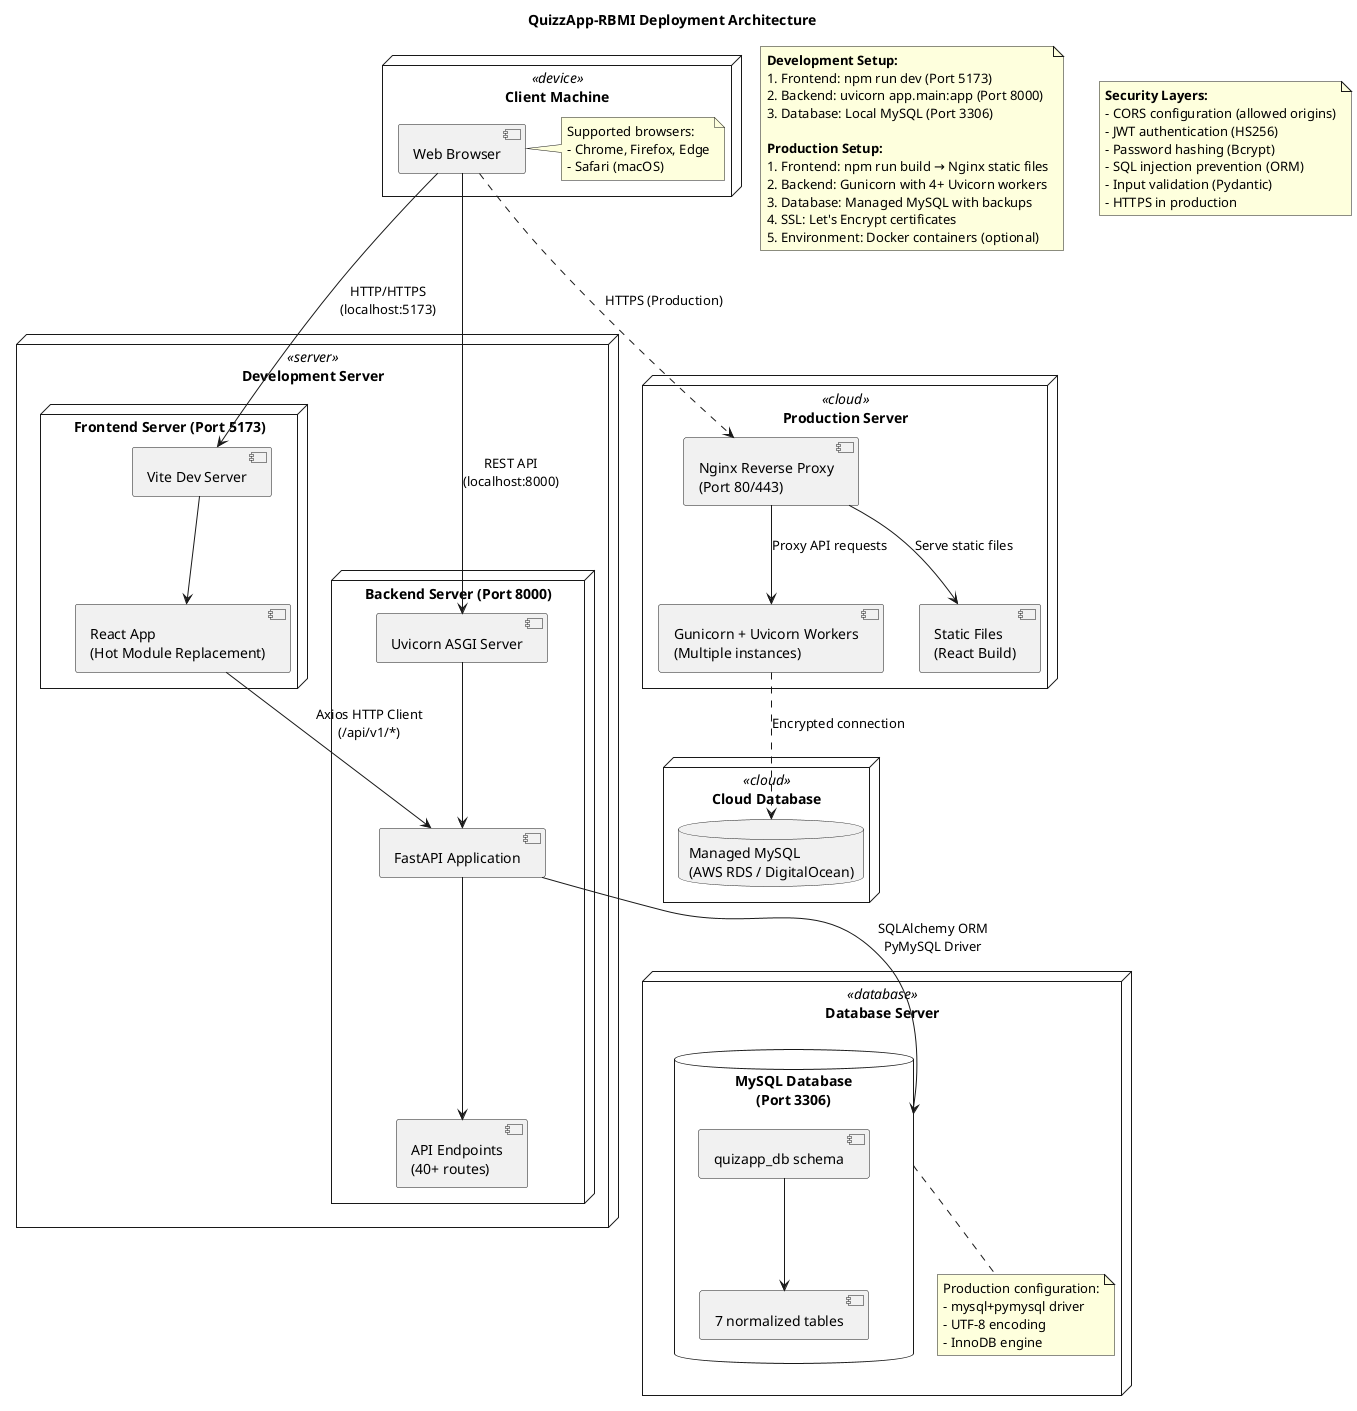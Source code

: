 @startuml Deployment Diagram

title QuizzApp-RBMI Deployment Architecture

node "Client Machine" <<device>> {
    [Web Browser] as Browser
    note right of Browser
        Supported browsers:
        - Chrome, Firefox, Edge
        - Safari (macOS)
    end note
}

node "Development Server" <<server>> {
    
    node "Frontend Server (Port 5173)" as FrontendNode {
        component "Vite Dev Server" as ViteServer
        component "React App\n(Hot Module Replacement)" as ReactApp
        
        ViteServer --> ReactApp
    }
    
    node "Backend Server (Port 8000)" as BackendNode {
        component "Uvicorn ASGI Server" as Uvicorn
        component "FastAPI Application" as FastAPIApp
        component "API Endpoints\n(40+ routes)" as APIEndpoints
        
        Uvicorn --> FastAPIApp
        FastAPIApp --> APIEndpoints
    }
}

node "Database Server" <<database>> {
    database "MySQL Database\n(Port 3306)" as MySQLDB {
        [quizapp_db schema] as DBSchema
        [7 normalized tables] as Tables
        
        DBSchema --> Tables
    }
    
    note bottom of MySQLDB
        Production configuration:
        - mysql+pymysql driver
        - UTF-8 encoding
        - InnoDB engine
    end note
}

' Connections
Browser -down-> ViteServer : HTTP/HTTPS\n(localhost:5173)
Browser -down-> Uvicorn : REST API\n(localhost:8000)
ReactApp -down-> FastAPIApp : Axios HTTP Client\n(/api/v1/*)

FastAPIApp -down-> MySQLDB : SQLAlchemy ORM\nPyMySQL Driver

' Alternative deployment
node "Production Server" <<cloud>> {
    component "Nginx Reverse Proxy\n(Port 80/443)" as Nginx
    component "Gunicorn + Uvicorn Workers\n(Multiple instances)" as Gunicorn
    component "Static Files\n(React Build)" as StaticFiles
    
    Nginx --> Gunicorn : Proxy API requests
    Nginx --> StaticFiles : Serve static files
}

node "Cloud Database" <<cloud>> {
    database "Managed MySQL\n(AWS RDS / DigitalOcean)" as CloudDB
}

Browser .down.> Nginx : HTTPS (Production)
Gunicorn .down.> CloudDB : Encrypted connection

' Deployment notes
note as DeploymentNote
    **Development Setup:**
    1. Frontend: npm run dev (Port 5173)
    2. Backend: uvicorn app.main:app (Port 8000)
    3. Database: Local MySQL (Port 3306)
    
    **Production Setup:**
    1. Frontend: npm run build → Nginx static files
    2. Backend: Gunicorn with 4+ Uvicorn workers
    3. Database: Managed MySQL with backups
    4. SSL: Let's Encrypt certificates
    5. Environment: Docker containers (optional)
end note

note as SecurityNote
    **Security Layers:**
    - CORS configuration (allowed origins)
    - JWT authentication (HS256)
    - Password hashing (Bcrypt)
    - SQL injection prevention (ORM)
    - Input validation (Pydantic)
    - HTTPS in production
end note

@enduml

